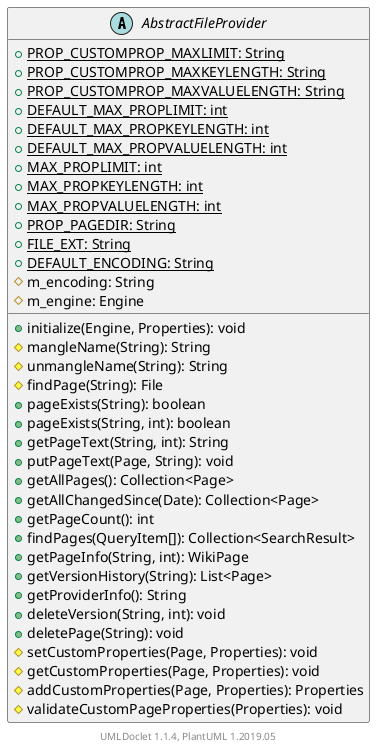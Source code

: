 @startuml

    abstract class AbstractFileProvider [[AbstractFileProvider.html]] {
        {static} +PROP_CUSTOMPROP_MAXLIMIT: String
        {static} +PROP_CUSTOMPROP_MAXKEYLENGTH: String
        {static} +PROP_CUSTOMPROP_MAXVALUELENGTH: String
        {static} +DEFAULT_MAX_PROPLIMIT: int
        {static} +DEFAULT_MAX_PROPKEYLENGTH: int
        {static} +DEFAULT_MAX_PROPVALUELENGTH: int
        {static} +MAX_PROPLIMIT: int
        {static} +MAX_PROPKEYLENGTH: int
        {static} +MAX_PROPVALUELENGTH: int
        {static} +PROP_PAGEDIR: String
        {static} +FILE_EXT: String
        {static} +DEFAULT_ENCODING: String
        #m_encoding: String
        #m_engine: Engine
        +initialize(Engine, Properties): void
        #mangleName(String): String
        #unmangleName(String): String
        #findPage(String): File
        +pageExists(String): boolean
        +pageExists(String, int): boolean
        +getPageText(String, int): String
        +putPageText(Page, String): void
        +getAllPages(): Collection<Page>
        +getAllChangedSince(Date): Collection<Page>
        +getPageCount(): int
        +findPages(QueryItem[]): Collection<SearchResult>
        +getPageInfo(String, int): WikiPage
        +getVersionHistory(String): List<Page>
        +getProviderInfo(): String
        +deleteVersion(String, int): void
        +deletePage(String): void
        #setCustomProperties(Page, Properties): void
        #getCustomProperties(Page, Properties): void
        #addCustomProperties(Page, Properties): Properties
        #validateCustomPageProperties(Properties): void
    }


    center footer UMLDoclet 1.1.4, PlantUML 1.2019.05
@enduml
